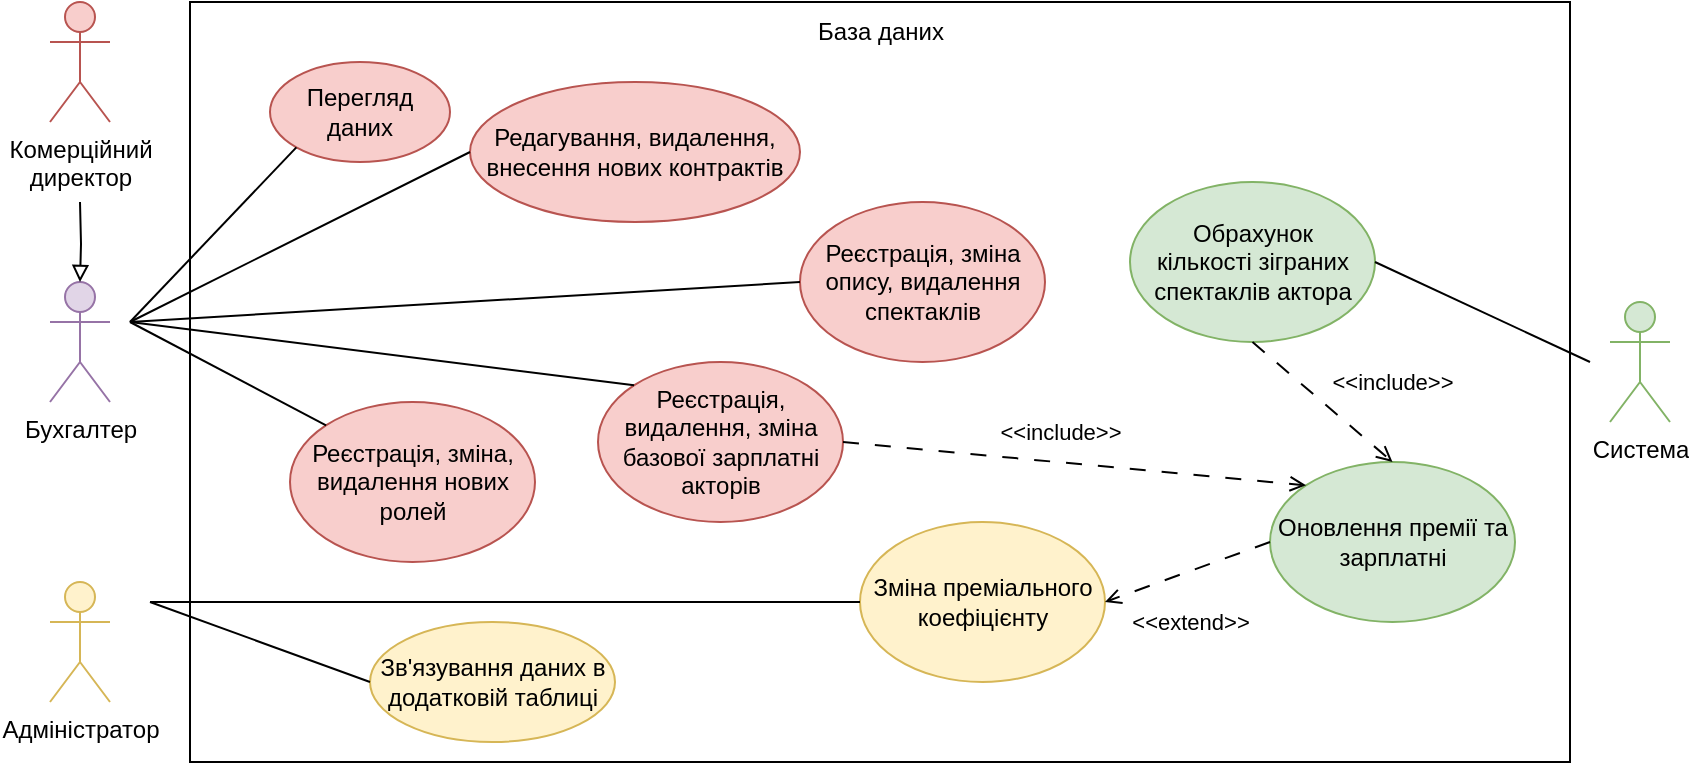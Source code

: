 <mxfile version="22.1.11" type="device">
  <diagram name="Page-1" id="dbus7fhc-85zLqqkIq8P">
    <mxGraphModel dx="1036" dy="648" grid="1" gridSize="10" guides="1" tooltips="1" connect="1" arrows="1" fold="1" page="1" pageScale="1" pageWidth="850" pageHeight="1100" math="0" shadow="0">
      <root>
        <mxCell id="0" />
        <mxCell id="1" parent="0" />
        <mxCell id="pOeTAW9wxpoR-jRWrxwD-1" value="Система" style="shape=umlActor;verticalLabelPosition=bottom;verticalAlign=top;html=1;outlineConnect=0;fillColor=#d5e8d4;strokeColor=#82b366;" vertex="1" parent="1">
          <mxGeometry x="870" y="160" width="30" height="60" as="geometry" />
        </mxCell>
        <mxCell id="pOeTAW9wxpoR-jRWrxwD-2" value="Адміністратор" style="shape=umlActor;verticalLabelPosition=bottom;verticalAlign=top;html=1;outlineConnect=0;fillColor=#fff2cc;strokeColor=#d6b656;" vertex="1" parent="1">
          <mxGeometry x="90" y="300" width="30" height="60" as="geometry" />
        </mxCell>
        <mxCell id="pOeTAW9wxpoR-jRWrxwD-3" value="Бухгалтер" style="shape=umlActor;verticalLabelPosition=bottom;verticalAlign=top;html=1;outlineConnect=0;fillColor=#e1d5e7;strokeColor=#9673a6;" vertex="1" parent="1">
          <mxGeometry x="90" y="150" width="30" height="60" as="geometry" />
        </mxCell>
        <mxCell id="pOeTAW9wxpoR-jRWrxwD-4" value="Комерційний&lt;br&gt;директор" style="shape=umlActor;verticalLabelPosition=bottom;verticalAlign=top;html=1;outlineConnect=0;fillColor=#f8cecc;strokeColor=#b85450;" vertex="1" parent="1">
          <mxGeometry x="90" y="10" width="30" height="60" as="geometry" />
        </mxCell>
        <mxCell id="pOeTAW9wxpoR-jRWrxwD-9" style="edgeStyle=orthogonalEdgeStyle;rounded=0;orthogonalLoop=1;jettySize=auto;html=1;entryX=0.5;entryY=0;entryDx=0;entryDy=0;entryPerimeter=0;endArrow=block;endFill=0;" edge="1" parent="1" target="pOeTAW9wxpoR-jRWrxwD-3">
          <mxGeometry relative="1" as="geometry">
            <mxPoint x="105" y="110" as="sourcePoint" />
          </mxGeometry>
        </mxCell>
        <mxCell id="pOeTAW9wxpoR-jRWrxwD-10" value="" style="rounded=0;whiteSpace=wrap;html=1;gradientColor=none;fillColor=none;" vertex="1" parent="1">
          <mxGeometry x="160" y="10" width="690" height="380" as="geometry" />
        </mxCell>
        <mxCell id="pOeTAW9wxpoR-jRWrxwD-11" value="База даних" style="text;html=1;align=center;verticalAlign=middle;resizable=0;points=[];autosize=1;strokeColor=none;fillColor=none;" vertex="1" parent="1">
          <mxGeometry x="460" y="10" width="90" height="30" as="geometry" />
        </mxCell>
        <mxCell id="pOeTAW9wxpoR-jRWrxwD-12" value="Перегляд даних" style="ellipse;whiteSpace=wrap;html=1;fillColor=#f8cecc;strokeColor=#b85450;" vertex="1" parent="1">
          <mxGeometry x="200" y="40" width="90" height="50" as="geometry" />
        </mxCell>
        <mxCell id="pOeTAW9wxpoR-jRWrxwD-13" value="Редагування, видалення, внесення нових контрактів" style="ellipse;whiteSpace=wrap;html=1;fillColor=#f8cecc;strokeColor=#b85450;" vertex="1" parent="1">
          <mxGeometry x="300" y="50" width="165" height="70" as="geometry" />
        </mxCell>
        <mxCell id="pOeTAW9wxpoR-jRWrxwD-14" value="Реєстрація, зміна опису, видалення спектаклів" style="ellipse;whiteSpace=wrap;html=1;fillColor=#f8cecc;strokeColor=#b85450;" vertex="1" parent="1">
          <mxGeometry x="465" y="110" width="122.5" height="80" as="geometry" />
        </mxCell>
        <mxCell id="pOeTAW9wxpoR-jRWrxwD-15" value="Реєстрація, видалення, зміна базової зарплатні акторів" style="ellipse;whiteSpace=wrap;html=1;fillColor=#f8cecc;strokeColor=#b85450;" vertex="1" parent="1">
          <mxGeometry x="364" y="190" width="122.5" height="80" as="geometry" />
        </mxCell>
        <mxCell id="pOeTAW9wxpoR-jRWrxwD-16" value="Реєстрація, зміна, видалення нових ролей" style="ellipse;whiteSpace=wrap;html=1;fillColor=#f8cecc;strokeColor=#b85450;" vertex="1" parent="1">
          <mxGeometry x="210" y="210" width="122.5" height="80" as="geometry" />
        </mxCell>
        <mxCell id="pOeTAW9wxpoR-jRWrxwD-17" value="Обрахунок &lt;br&gt;кількості зіграних спектаклів актора" style="ellipse;whiteSpace=wrap;html=1;fillColor=#d5e8d4;strokeColor=#82b366;" vertex="1" parent="1">
          <mxGeometry x="630" y="100" width="122.5" height="80" as="geometry" />
        </mxCell>
        <mxCell id="pOeTAW9wxpoR-jRWrxwD-18" value="Оновлення премії та зарплатні" style="ellipse;whiteSpace=wrap;html=1;fillColor=#d5e8d4;strokeColor=#82b366;" vertex="1" parent="1">
          <mxGeometry x="700" y="240" width="122.5" height="80" as="geometry" />
        </mxCell>
        <mxCell id="pOeTAW9wxpoR-jRWrxwD-19" value="Зміна преміального коефіцієнту" style="ellipse;whiteSpace=wrap;html=1;fillColor=#fff2cc;strokeColor=#d6b656;" vertex="1" parent="1">
          <mxGeometry x="495" y="270" width="122.5" height="80" as="geometry" />
        </mxCell>
        <mxCell id="pOeTAW9wxpoR-jRWrxwD-20" value="Зв&#39;язування даних в додатковій таблиці" style="ellipse;whiteSpace=wrap;html=1;fillColor=#fff2cc;strokeColor=#d6b656;" vertex="1" parent="1">
          <mxGeometry x="250" y="320" width="122.5" height="60" as="geometry" />
        </mxCell>
        <mxCell id="pOeTAW9wxpoR-jRWrxwD-24" value="" style="endArrow=none;html=1;rounded=0;entryX=0;entryY=0.5;entryDx=0;entryDy=0;" edge="1" parent="1" target="pOeTAW9wxpoR-jRWrxwD-20">
          <mxGeometry width="50" height="50" relative="1" as="geometry">
            <mxPoint x="140" y="310" as="sourcePoint" />
            <mxPoint x="520" y="310" as="targetPoint" />
          </mxGeometry>
        </mxCell>
        <mxCell id="pOeTAW9wxpoR-jRWrxwD-25" value="" style="endArrow=none;html=1;rounded=0;exitX=1;exitY=0.5;exitDx=0;exitDy=0;" edge="1" parent="1" source="pOeTAW9wxpoR-jRWrxwD-17">
          <mxGeometry width="50" height="50" relative="1" as="geometry">
            <mxPoint x="470" y="360" as="sourcePoint" />
            <mxPoint x="860" y="190" as="targetPoint" />
          </mxGeometry>
        </mxCell>
        <mxCell id="pOeTAW9wxpoR-jRWrxwD-26" value="" style="endArrow=none;html=1;rounded=0;entryX=0;entryY=1;entryDx=0;entryDy=0;" edge="1" parent="1" target="pOeTAW9wxpoR-jRWrxwD-12">
          <mxGeometry width="50" height="50" relative="1" as="geometry">
            <mxPoint x="130" y="170" as="sourcePoint" />
            <mxPoint x="520" y="310" as="targetPoint" />
          </mxGeometry>
        </mxCell>
        <mxCell id="pOeTAW9wxpoR-jRWrxwD-27" value="" style="endArrow=none;html=1;rounded=0;entryX=0;entryY=0;entryDx=0;entryDy=0;" edge="1" parent="1" target="pOeTAW9wxpoR-jRWrxwD-16">
          <mxGeometry width="50" height="50" relative="1" as="geometry">
            <mxPoint x="130" y="170" as="sourcePoint" />
            <mxPoint x="520" y="310" as="targetPoint" />
          </mxGeometry>
        </mxCell>
        <mxCell id="pOeTAW9wxpoR-jRWrxwD-28" value="" style="endArrow=none;html=1;rounded=0;entryX=0;entryY=0;entryDx=0;entryDy=0;" edge="1" parent="1" target="pOeTAW9wxpoR-jRWrxwD-15">
          <mxGeometry width="50" height="50" relative="1" as="geometry">
            <mxPoint x="130" y="170" as="sourcePoint" />
            <mxPoint x="520" y="310" as="targetPoint" />
          </mxGeometry>
        </mxCell>
        <mxCell id="pOeTAW9wxpoR-jRWrxwD-29" value="" style="endArrow=none;html=1;rounded=0;entryX=0;entryY=0.5;entryDx=0;entryDy=0;" edge="1" parent="1" target="pOeTAW9wxpoR-jRWrxwD-13">
          <mxGeometry width="50" height="50" relative="1" as="geometry">
            <mxPoint x="130" y="170" as="sourcePoint" />
            <mxPoint x="520" y="310" as="targetPoint" />
          </mxGeometry>
        </mxCell>
        <mxCell id="pOeTAW9wxpoR-jRWrxwD-30" value="" style="endArrow=none;html=1;rounded=0;entryX=0;entryY=0.5;entryDx=0;entryDy=0;" edge="1" parent="1" target="pOeTAW9wxpoR-jRWrxwD-14">
          <mxGeometry width="50" height="50" relative="1" as="geometry">
            <mxPoint x="130" y="170" as="sourcePoint" />
            <mxPoint x="520" y="310" as="targetPoint" />
          </mxGeometry>
        </mxCell>
        <mxCell id="pOeTAW9wxpoR-jRWrxwD-31" value="" style="endArrow=open;html=1;rounded=0;dashed=1;dashPattern=8 8;endFill=0;entryX=1;entryY=0.5;entryDx=0;entryDy=0;exitX=0;exitY=0.5;exitDx=0;exitDy=0;" edge="1" parent="1" source="pOeTAW9wxpoR-jRWrxwD-18" target="pOeTAW9wxpoR-jRWrxwD-19">
          <mxGeometry width="50" height="50" relative="1" as="geometry">
            <mxPoint x="780" y="470" as="sourcePoint" />
            <mxPoint x="830" y="420" as="targetPoint" />
          </mxGeometry>
        </mxCell>
        <mxCell id="pOeTAW9wxpoR-jRWrxwD-32" value="" style="endArrow=open;html=1;rounded=0;dashed=1;dashPattern=8 8;endFill=0;entryX=0;entryY=0;entryDx=0;entryDy=0;exitX=1;exitY=0.5;exitDx=0;exitDy=0;" edge="1" parent="1" source="pOeTAW9wxpoR-jRWrxwD-15" target="pOeTAW9wxpoR-jRWrxwD-18">
          <mxGeometry width="50" height="50" relative="1" as="geometry">
            <mxPoint x="790" y="480" as="sourcePoint" />
            <mxPoint x="840" y="430" as="targetPoint" />
          </mxGeometry>
        </mxCell>
        <mxCell id="pOeTAW9wxpoR-jRWrxwD-35" value="&amp;lt;&amp;lt;include&amp;gt;&amp;gt;" style="edgeLabel;html=1;align=center;verticalAlign=middle;resizable=0;points=[];" vertex="1" connectable="0" parent="pOeTAW9wxpoR-jRWrxwD-32">
          <mxGeometry x="-0.062" y="-3" relative="1" as="geometry">
            <mxPoint y="-18" as="offset" />
          </mxGeometry>
        </mxCell>
        <mxCell id="pOeTAW9wxpoR-jRWrxwD-33" value="" style="endArrow=open;html=1;rounded=0;dashed=1;dashPattern=8 8;endFill=0;entryX=0.5;entryY=0;entryDx=0;entryDy=0;exitX=0.5;exitY=1;exitDx=0;exitDy=0;" edge="1" parent="1" source="pOeTAW9wxpoR-jRWrxwD-17" target="pOeTAW9wxpoR-jRWrxwD-18">
          <mxGeometry width="50" height="50" relative="1" as="geometry">
            <mxPoint x="620" y="240" as="sourcePoint" />
            <mxPoint x="670" y="190" as="targetPoint" />
          </mxGeometry>
        </mxCell>
        <mxCell id="pOeTAW9wxpoR-jRWrxwD-36" value="&amp;lt;&amp;lt;include&amp;gt;&amp;gt;" style="edgeLabel;html=1;align=center;verticalAlign=middle;resizable=0;points=[];" vertex="1" connectable="0" parent="1">
          <mxGeometry x="761.248" y="200.001" as="geometry" />
        </mxCell>
        <mxCell id="pOeTAW9wxpoR-jRWrxwD-37" value="&amp;lt;&amp;lt;extend&amp;gt;&amp;gt;" style="edgeLabel;html=1;align=center;verticalAlign=middle;resizable=0;points=[];" vertex="1" connectable="0" parent="1">
          <mxGeometry x="659.998" y="320.001" as="geometry" />
        </mxCell>
        <mxCell id="pOeTAW9wxpoR-jRWrxwD-38" value="" style="endArrow=none;html=1;rounded=0;entryX=0;entryY=0.5;entryDx=0;entryDy=0;" edge="1" parent="1" target="pOeTAW9wxpoR-jRWrxwD-19">
          <mxGeometry width="50" height="50" relative="1" as="geometry">
            <mxPoint x="140" y="310" as="sourcePoint" />
            <mxPoint x="520" y="310" as="targetPoint" />
          </mxGeometry>
        </mxCell>
      </root>
    </mxGraphModel>
  </diagram>
</mxfile>
